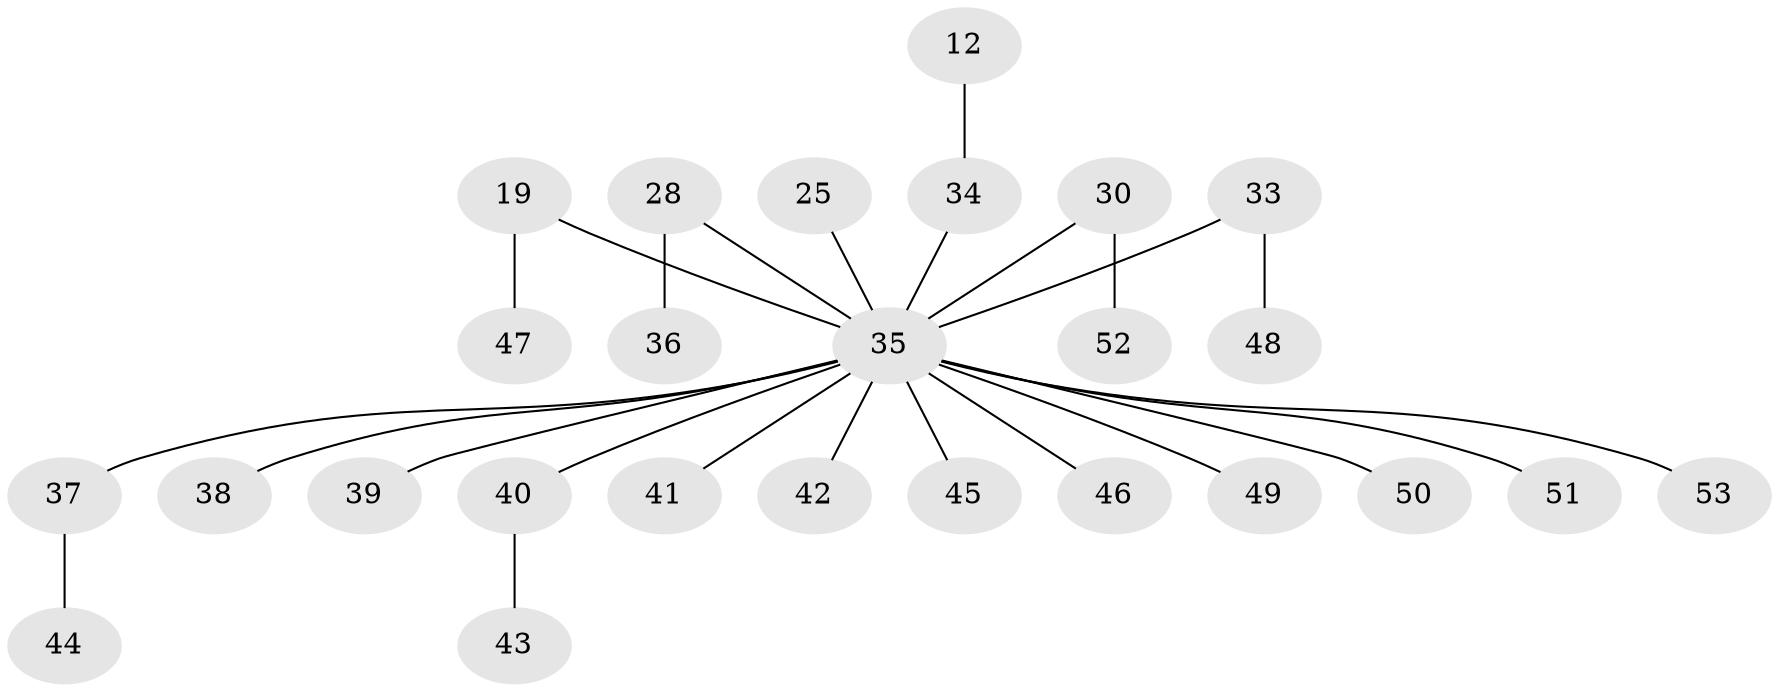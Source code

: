 // original degree distribution, {2: 0.2830188679245283, 7: 0.018867924528301886, 5: 0.018867924528301886, 3: 0.1509433962264151, 6: 0.03773584905660377, 1: 0.49056603773584906}
// Generated by graph-tools (version 1.1) at 2025/53/03/09/25 04:53:11]
// undirected, 26 vertices, 25 edges
graph export_dot {
graph [start="1"]
  node [color=gray90,style=filled];
  12;
  19 [super="+17"];
  25;
  28 [super="+27"];
  30;
  33;
  34 [super="+10"];
  35 [super="+32+15"];
  36;
  37;
  38;
  39;
  40;
  41;
  42;
  43;
  44;
  45;
  46;
  47;
  48;
  49;
  50;
  51;
  52;
  53;
  12 -- 34;
  19 -- 47;
  19 -- 35;
  25 -- 35;
  28 -- 36;
  28 -- 35;
  30 -- 52;
  30 -- 35;
  33 -- 48;
  33 -- 35;
  34 -- 35;
  35 -- 41;
  35 -- 37;
  35 -- 38;
  35 -- 39;
  35 -- 40;
  35 -- 42;
  35 -- 45;
  35 -- 46;
  35 -- 49;
  35 -- 50;
  35 -- 51;
  35 -- 53;
  37 -- 44;
  40 -- 43;
}

